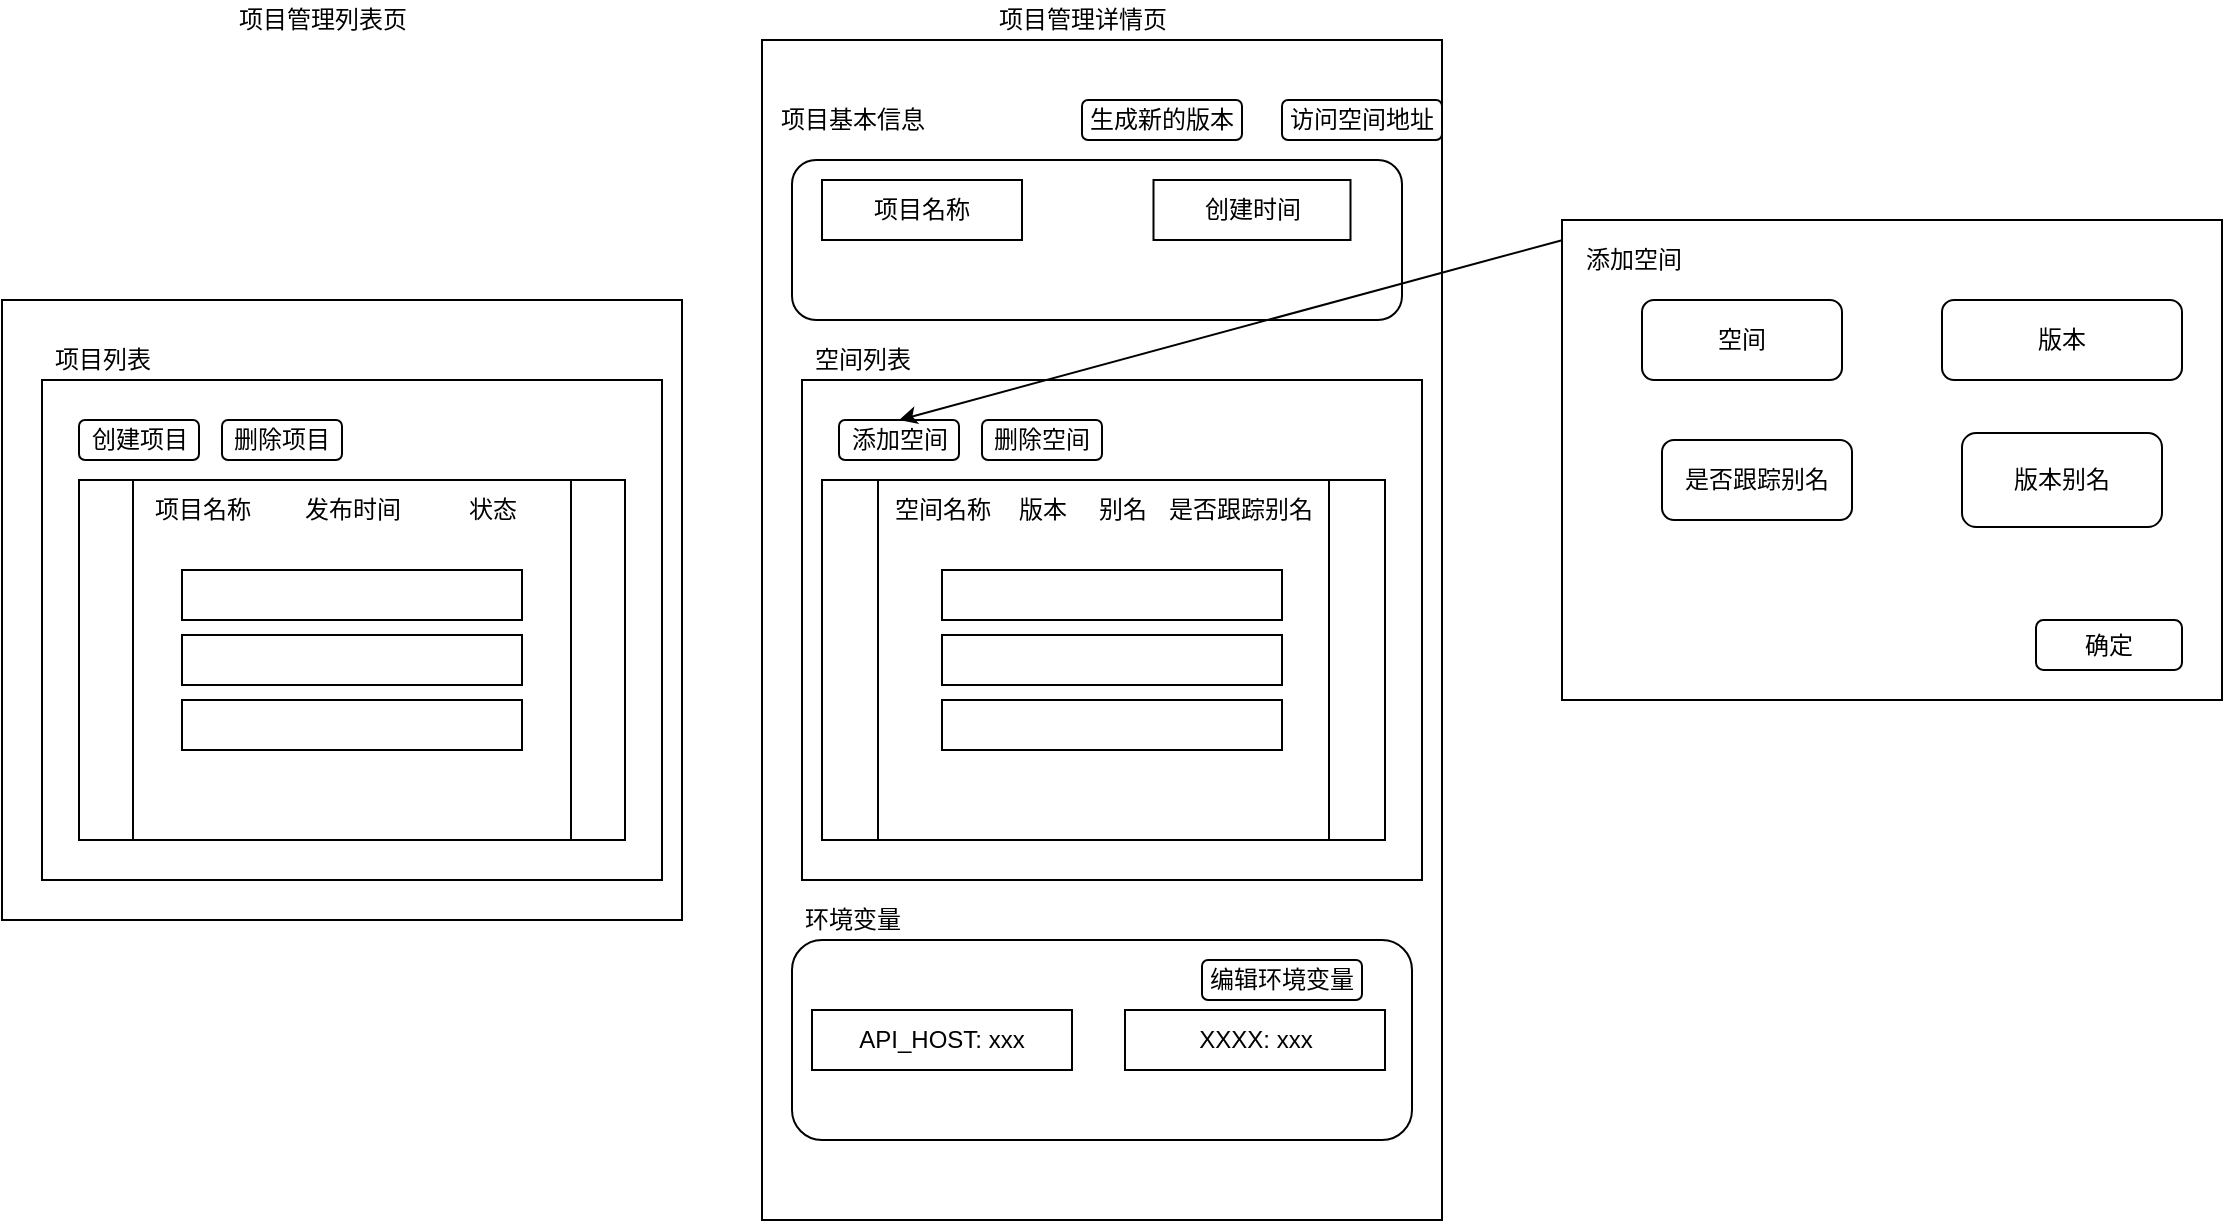<mxfile version="12.2.4" pages="1"><diagram id="QS9N6ND0GIkGB1dUGtAi" name="第 1 页"><mxGraphModel dx="1616" dy="1820" grid="1" gridSize="10" guides="1" tooltips="1" connect="1" arrows="1" fold="1" page="1" pageScale="1" pageWidth="827" pageHeight="1169" math="1" shadow="0"><root><mxCell id="0"/><mxCell id="1" parent="0"/><mxCell id="76" value="" style="rounded=0;whiteSpace=wrap;html=1;" parent="1" vertex="1"><mxGeometry x="130" y="-50" width="340" height="590" as="geometry"/></mxCell><mxCell id="63" value="" style="rounded=0;whiteSpace=wrap;html=1;" parent="1" vertex="1"><mxGeometry x="150" y="120" width="310" height="250" as="geometry"/></mxCell><mxCell id="64" value="项目管理详情页" style="text;html=1;align=center;verticalAlign=middle;resizable=0;points=[];autosize=1;" parent="1" vertex="1"><mxGeometry x="240" y="-70" width="100" height="20" as="geometry"/></mxCell><mxCell id="65" value="空间列表" style="text;html=1;align=center;verticalAlign=middle;resizable=0;points=[];autosize=1;" parent="1" vertex="1"><mxGeometry x="150" y="100" width="60" height="20" as="geometry"/></mxCell><mxCell id="66" value="添加空间" style="rounded=1;whiteSpace=wrap;html=1;" parent="1" vertex="1"><mxGeometry x="168.5" y="140" width="60" height="20" as="geometry"/></mxCell><mxCell id="67" value="" style="shape=process;whiteSpace=wrap;html=1;backgroundOutline=1;" parent="1" vertex="1"><mxGeometry x="160" y="170" width="281.5" height="180" as="geometry"/></mxCell><mxCell id="68" value="空间名称" style="text;html=1;align=center;verticalAlign=middle;resizable=0;points=[];autosize=1;" parent="1" vertex="1"><mxGeometry x="190" y="175" width="60" height="20" as="geometry"/></mxCell><mxCell id="69" value="版本" style="text;html=1;align=center;verticalAlign=middle;resizable=0;points=[];autosize=1;" parent="1" vertex="1"><mxGeometry x="250" y="175" width="40" height="20" as="geometry"/></mxCell><mxCell id="70" value="别名" style="text;html=1;align=center;verticalAlign=middle;resizable=0;points=[];autosize=1;" parent="1" vertex="1"><mxGeometry x="290" y="175" width="40" height="20" as="geometry"/></mxCell><mxCell id="71" value="" style="rounded=0;whiteSpace=wrap;html=1;" parent="1" vertex="1"><mxGeometry x="220" y="215" width="170" height="25" as="geometry"/></mxCell><mxCell id="72" value="" style="rounded=0;whiteSpace=wrap;html=1;" parent="1" vertex="1"><mxGeometry x="220" y="247.5" width="170" height="25" as="geometry"/></mxCell><mxCell id="73" value="" style="rounded=0;whiteSpace=wrap;html=1;" parent="1" vertex="1"><mxGeometry x="220" y="280" width="170" height="25" as="geometry"/></mxCell><mxCell id="77" value="" style="rounded=1;whiteSpace=wrap;html=1;" parent="1" vertex="1"><mxGeometry x="145" y="400" width="310" height="100" as="geometry"/></mxCell><mxCell id="78" value="环境变量" style="text;html=1;align=center;verticalAlign=middle;resizable=0;points=[];autosize=1;" parent="1" vertex="1"><mxGeometry x="145" y="380" width="60" height="20" as="geometry"/></mxCell><mxCell id="79" value="" style="rounded=1;whiteSpace=wrap;html=1;" parent="1" vertex="1"><mxGeometry x="145" y="10" width="305" height="80" as="geometry"/></mxCell><mxCell id="60" value="项目名称" style="rounded=0;whiteSpace=wrap;html=1;" parent="1" vertex="1"><mxGeometry x="160" y="20" width="100" height="30" as="geometry"/></mxCell><mxCell id="61" value="创建时间" style="rounded=0;whiteSpace=wrap;html=1;" parent="1" vertex="1"><mxGeometry x="325.75" y="20" width="98.5" height="30" as="geometry"/></mxCell><mxCell id="80" value="项目基本信息" style="text;html=1;align=center;verticalAlign=middle;resizable=0;points=[];autosize=1;" parent="1" vertex="1"><mxGeometry x="130" y="-20" width="90" height="20" as="geometry"/></mxCell><mxCell id="81" value="删除空间" style="rounded=1;whiteSpace=wrap;html=1;" parent="1" vertex="1"><mxGeometry x="240" y="140" width="60" height="20" as="geometry"/></mxCell><mxCell id="82" value="API_HOST: xxx" style="rounded=0;whiteSpace=wrap;html=1;" parent="1" vertex="1"><mxGeometry x="155" y="435" width="130" height="30" as="geometry"/></mxCell><mxCell id="83" value="XXXX: xxx" style="rounded=0;whiteSpace=wrap;html=1;" parent="1" vertex="1"><mxGeometry x="311.5" y="435" width="130" height="30" as="geometry"/></mxCell><mxCell id="85" value="编辑环境变量" style="rounded=1;whiteSpace=wrap;html=1;" parent="1" vertex="1"><mxGeometry x="350" y="410" width="80" height="20" as="geometry"/></mxCell><mxCell id="86" value="生成新的版本" style="rounded=1;whiteSpace=wrap;html=1;" parent="1" vertex="1"><mxGeometry x="290" y="-20" width="80" height="20" as="geometry"/></mxCell><mxCell id="87" value="访问空间地址" style="rounded=1;whiteSpace=wrap;html=1;" parent="1" vertex="1"><mxGeometry x="390" y="-20" width="80" height="20" as="geometry"/></mxCell><mxCell id="88" value="" style="rounded=0;whiteSpace=wrap;html=1;" parent="1" vertex="1"><mxGeometry x="-250" y="80" width="340" height="310" as="geometry"/></mxCell><mxCell id="89" value="" style="rounded=0;whiteSpace=wrap;html=1;" parent="1" vertex="1"><mxGeometry x="-230" y="120" width="310" height="250" as="geometry"/></mxCell><mxCell id="90" value="项目管理列表页" style="text;html=1;align=center;verticalAlign=middle;resizable=0;points=[];autosize=1;" parent="1" vertex="1"><mxGeometry x="-140" y="-70" width="100" height="20" as="geometry"/></mxCell><mxCell id="91" value="项目列表" style="text;html=1;align=center;verticalAlign=middle;resizable=0;points=[];autosize=1;" parent="1" vertex="1"><mxGeometry x="-230" y="100" width="60" height="20" as="geometry"/></mxCell><mxCell id="92" value="创建项目" style="rounded=1;whiteSpace=wrap;html=1;" parent="1" vertex="1"><mxGeometry x="-211.5" y="140" width="60" height="20" as="geometry"/></mxCell><mxCell id="93" value="" style="shape=process;whiteSpace=wrap;html=1;backgroundOutline=1;" parent="1" vertex="1"><mxGeometry x="-211.5" y="170" width="273" height="180" as="geometry"/></mxCell><mxCell id="94" value="项目名称" style="text;html=1;align=center;verticalAlign=middle;resizable=0;points=[];autosize=1;" parent="1" vertex="1"><mxGeometry x="-180" y="175" width="60" height="20" as="geometry"/></mxCell><mxCell id="95" value="发布时间" style="text;html=1;align=center;verticalAlign=middle;resizable=0;points=[];autosize=1;" parent="1" vertex="1"><mxGeometry x="-105" y="175" width="60" height="20" as="geometry"/></mxCell><mxCell id="96" value="状态" style="text;html=1;align=center;verticalAlign=middle;resizable=0;points=[];autosize=1;" parent="1" vertex="1"><mxGeometry x="-25" y="175" width="40" height="20" as="geometry"/></mxCell><mxCell id="97" value="" style="rounded=0;whiteSpace=wrap;html=1;" parent="1" vertex="1"><mxGeometry x="-160" y="215" width="170" height="25" as="geometry"/></mxCell><mxCell id="98" value="" style="rounded=0;whiteSpace=wrap;html=1;" parent="1" vertex="1"><mxGeometry x="-160" y="247.5" width="170" height="25" as="geometry"/></mxCell><mxCell id="99" value="" style="rounded=0;whiteSpace=wrap;html=1;" parent="1" vertex="1"><mxGeometry x="-160" y="280" width="170" height="25" as="geometry"/></mxCell><mxCell id="107" value="删除项目" style="rounded=1;whiteSpace=wrap;html=1;" parent="1" vertex="1"><mxGeometry x="-140" y="140" width="60" height="20" as="geometry"/></mxCell><mxCell id="108" value="是否跟踪别名" style="text;html=1;align=center;verticalAlign=middle;resizable=0;points=[];autosize=1;" parent="1" vertex="1"><mxGeometry x="324" y="175" width="90" height="20" as="geometry"/></mxCell><mxCell id="111" value="" style="rounded=0;whiteSpace=wrap;html=1;" parent="1" vertex="1"><mxGeometry x="530" y="40" width="330" height="240" as="geometry"/></mxCell><mxCell id="112" value="" style="endArrow=classic;html=1;exitX=0;exitY=0.042;exitDx=0;exitDy=0;exitPerimeter=0;entryX=0.5;entryY=0;entryDx=0;entryDy=0;" parent="1" source="111" target="66" edge="1"><mxGeometry width="50" height="50" relative="1" as="geometry"><mxPoint x="490" y="175" as="sourcePoint"/><mxPoint x="480" y="120" as="targetPoint"/></mxGeometry></mxCell><mxCell id="116" value="添加空间" style="text;html=1;resizable=0;points=[];autosize=1;align=left;verticalAlign=top;spacingTop=-4;" parent="1" vertex="1"><mxGeometry x="540" y="50" width="60" height="20" as="geometry"/></mxCell><mxCell id="117" value="版本别名" style="rounded=1;whiteSpace=wrap;html=1;" parent="1" vertex="1"><mxGeometry x="730" y="146.5" width="100" height="47" as="geometry"/></mxCell><mxCell id="118" value="空间" style="rounded=1;whiteSpace=wrap;html=1;" parent="1" vertex="1"><mxGeometry x="570" y="80" width="100" height="40" as="geometry"/></mxCell><mxCell id="119" value="版本" style="rounded=1;whiteSpace=wrap;html=1;" parent="1" vertex="1"><mxGeometry x="720" y="80" width="120" height="40" as="geometry"/></mxCell><mxCell id="120" value="是否跟踪别名" style="rounded=1;whiteSpace=wrap;html=1;" parent="1" vertex="1"><mxGeometry x="580" y="150" width="95" height="40" as="geometry"/></mxCell><mxCell id="121" value="确定" style="rounded=1;whiteSpace=wrap;html=1;" parent="1" vertex="1"><mxGeometry x="767" y="240" width="73" height="25" as="geometry"/></mxCell></root></mxGraphModel></diagram></mxfile>